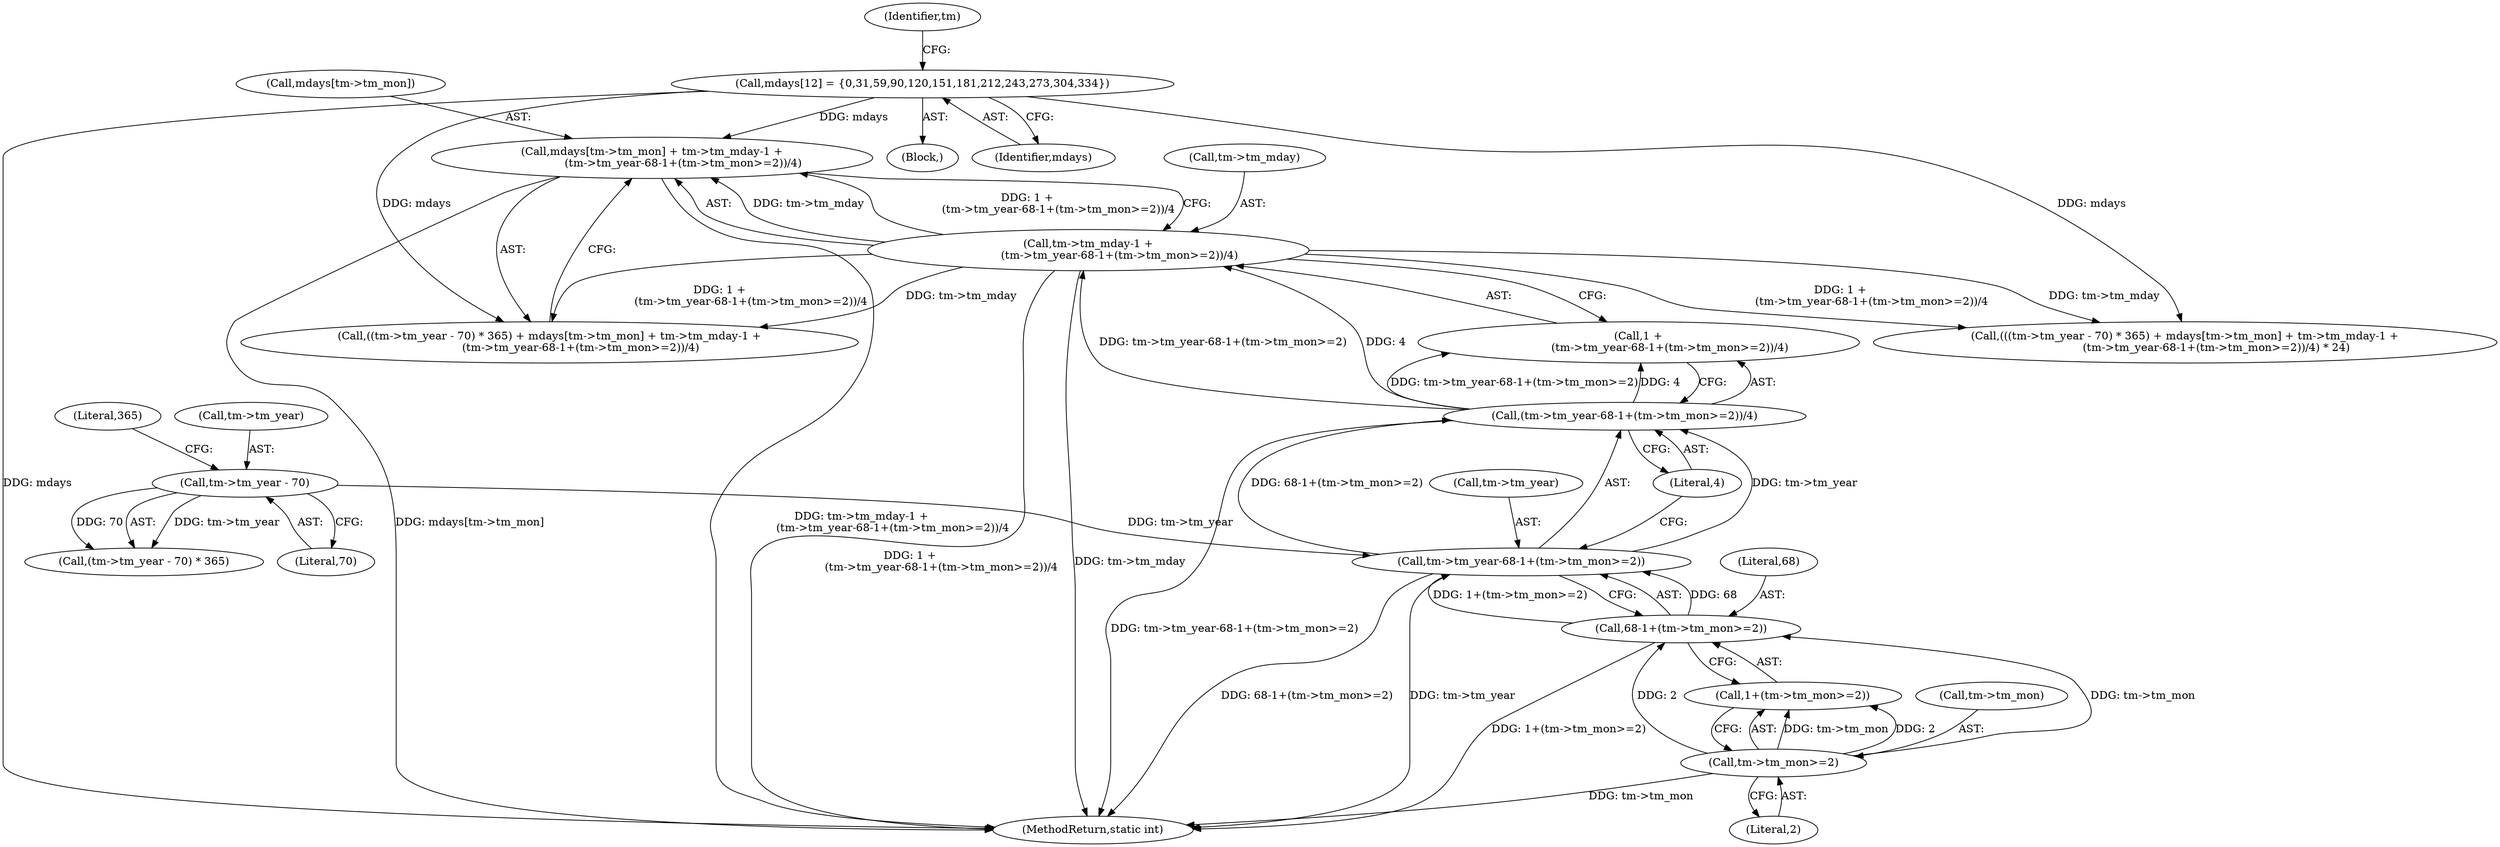 digraph "0_php_c818d0d01341907fee82bdb81cab07b7d93bb9db@array" {
"1000124" [label="(Call,mdays[tm->tm_mon] + tm->tm_mday-1 +\n                  (tm->tm_year-68-1+(tm->tm_mon>=2))/4)"];
"1000107" [label="(Call,mdays[12] = {0,31,59,90,120,151,181,212,243,273,304,334})"];
"1000130" [label="(Call,tm->tm_mday-1 +\n                  (tm->tm_year-68-1+(tm->tm_mon>=2))/4)"];
"1000136" [label="(Call,(tm->tm_year-68-1+(tm->tm_mon>=2))/4)"];
"1000137" [label="(Call,tm->tm_year-68-1+(tm->tm_mon>=2))"];
"1000118" [label="(Call,tm->tm_year - 70)"];
"1000141" [label="(Call,68-1+(tm->tm_mon>=2))"];
"1000145" [label="(Call,tm->tm_mon>=2)"];
"1000124" [label="(Call,mdays[tm->tm_mon] + tm->tm_mday-1 +\n                  (tm->tm_year-68-1+(tm->tm_mon>=2))/4)"];
"1000150" [label="(Literal,4)"];
"1000117" [label="(Call,(tm->tm_year - 70) * 365)"];
"1000122" [label="(Literal,70)"];
"1000131" [label="(Call,tm->tm_mday)"];
"1000136" [label="(Call,(tm->tm_year-68-1+(tm->tm_mon>=2))/4)"];
"1000116" [label="(Call,((tm->tm_year - 70) * 365) + mdays[tm->tm_mon] + tm->tm_mday-1 +\n                  (tm->tm_year-68-1+(tm->tm_mon>=2))/4)"];
"1000119" [label="(Call,tm->tm_year)"];
"1000209" [label="(MethodReturn,static int)"];
"1000146" [label="(Call,tm->tm_mon)"];
"1000138" [label="(Call,tm->tm_year)"];
"1000105" [label="(Block,)"];
"1000137" [label="(Call,tm->tm_year-68-1+(tm->tm_mon>=2))"];
"1000115" [label="(Call,(((tm->tm_year - 70) * 365) + mdays[tm->tm_mon] + tm->tm_mday-1 +\n                  (tm->tm_year-68-1+(tm->tm_mon>=2))/4) * 24)"];
"1000142" [label="(Literal,68)"];
"1000118" [label="(Call,tm->tm_year - 70)"];
"1000130" [label="(Call,tm->tm_mday-1 +\n                  (tm->tm_year-68-1+(tm->tm_mon>=2))/4)"];
"1000143" [label="(Call,1+(tm->tm_mon>=2))"];
"1000134" [label="(Call,1 +\n                  (tm->tm_year-68-1+(tm->tm_mon>=2))/4)"];
"1000141" [label="(Call,68-1+(tm->tm_mon>=2))"];
"1000125" [label="(Call,mdays[tm->tm_mon])"];
"1000149" [label="(Literal,2)"];
"1000107" [label="(Call,mdays[12] = {0,31,59,90,120,151,181,212,243,273,304,334})"];
"1000120" [label="(Identifier,tm)"];
"1000123" [label="(Literal,365)"];
"1000145" [label="(Call,tm->tm_mon>=2)"];
"1000108" [label="(Identifier,mdays)"];
"1000124" -> "1000116"  [label="AST: "];
"1000124" -> "1000130"  [label="CFG: "];
"1000125" -> "1000124"  [label="AST: "];
"1000130" -> "1000124"  [label="AST: "];
"1000116" -> "1000124"  [label="CFG: "];
"1000124" -> "1000209"  [label="DDG: tm->tm_mday-1 +\n                  (tm->tm_year-68-1+(tm->tm_mon>=2))/4"];
"1000124" -> "1000209"  [label="DDG: mdays[tm->tm_mon]"];
"1000107" -> "1000124"  [label="DDG: mdays"];
"1000130" -> "1000124"  [label="DDG: tm->tm_mday"];
"1000130" -> "1000124"  [label="DDG: 1 +\n                  (tm->tm_year-68-1+(tm->tm_mon>=2))/4"];
"1000107" -> "1000105"  [label="AST: "];
"1000107" -> "1000108"  [label="CFG: "];
"1000108" -> "1000107"  [label="AST: "];
"1000120" -> "1000107"  [label="CFG: "];
"1000107" -> "1000209"  [label="DDG: mdays"];
"1000107" -> "1000115"  [label="DDG: mdays"];
"1000107" -> "1000116"  [label="DDG: mdays"];
"1000130" -> "1000134"  [label="CFG: "];
"1000131" -> "1000130"  [label="AST: "];
"1000134" -> "1000130"  [label="AST: "];
"1000130" -> "1000209"  [label="DDG: 1 +\n                  (tm->tm_year-68-1+(tm->tm_mon>=2))/4"];
"1000130" -> "1000209"  [label="DDG: tm->tm_mday"];
"1000130" -> "1000115"  [label="DDG: tm->tm_mday"];
"1000130" -> "1000115"  [label="DDG: 1 +\n                  (tm->tm_year-68-1+(tm->tm_mon>=2))/4"];
"1000130" -> "1000116"  [label="DDG: tm->tm_mday"];
"1000130" -> "1000116"  [label="DDG: 1 +\n                  (tm->tm_year-68-1+(tm->tm_mon>=2))/4"];
"1000136" -> "1000130"  [label="DDG: tm->tm_year-68-1+(tm->tm_mon>=2)"];
"1000136" -> "1000130"  [label="DDG: 4"];
"1000136" -> "1000134"  [label="AST: "];
"1000136" -> "1000150"  [label="CFG: "];
"1000137" -> "1000136"  [label="AST: "];
"1000150" -> "1000136"  [label="AST: "];
"1000134" -> "1000136"  [label="CFG: "];
"1000136" -> "1000209"  [label="DDG: tm->tm_year-68-1+(tm->tm_mon>=2)"];
"1000136" -> "1000134"  [label="DDG: tm->tm_year-68-1+(tm->tm_mon>=2)"];
"1000136" -> "1000134"  [label="DDG: 4"];
"1000137" -> "1000136"  [label="DDG: tm->tm_year"];
"1000137" -> "1000136"  [label="DDG: 68-1+(tm->tm_mon>=2)"];
"1000137" -> "1000141"  [label="CFG: "];
"1000138" -> "1000137"  [label="AST: "];
"1000141" -> "1000137"  [label="AST: "];
"1000150" -> "1000137"  [label="CFG: "];
"1000137" -> "1000209"  [label="DDG: 68-1+(tm->tm_mon>=2)"];
"1000137" -> "1000209"  [label="DDG: tm->tm_year"];
"1000118" -> "1000137"  [label="DDG: tm->tm_year"];
"1000141" -> "1000137"  [label="DDG: 68"];
"1000141" -> "1000137"  [label="DDG: 1+(tm->tm_mon>=2)"];
"1000118" -> "1000117"  [label="AST: "];
"1000118" -> "1000122"  [label="CFG: "];
"1000119" -> "1000118"  [label="AST: "];
"1000122" -> "1000118"  [label="AST: "];
"1000123" -> "1000118"  [label="CFG: "];
"1000118" -> "1000117"  [label="DDG: tm->tm_year"];
"1000118" -> "1000117"  [label="DDG: 70"];
"1000141" -> "1000143"  [label="CFG: "];
"1000142" -> "1000141"  [label="AST: "];
"1000143" -> "1000141"  [label="AST: "];
"1000141" -> "1000209"  [label="DDG: 1+(tm->tm_mon>=2)"];
"1000145" -> "1000141"  [label="DDG: tm->tm_mon"];
"1000145" -> "1000141"  [label="DDG: 2"];
"1000145" -> "1000143"  [label="AST: "];
"1000145" -> "1000149"  [label="CFG: "];
"1000146" -> "1000145"  [label="AST: "];
"1000149" -> "1000145"  [label="AST: "];
"1000143" -> "1000145"  [label="CFG: "];
"1000145" -> "1000209"  [label="DDG: tm->tm_mon"];
"1000145" -> "1000143"  [label="DDG: tm->tm_mon"];
"1000145" -> "1000143"  [label="DDG: 2"];
}
